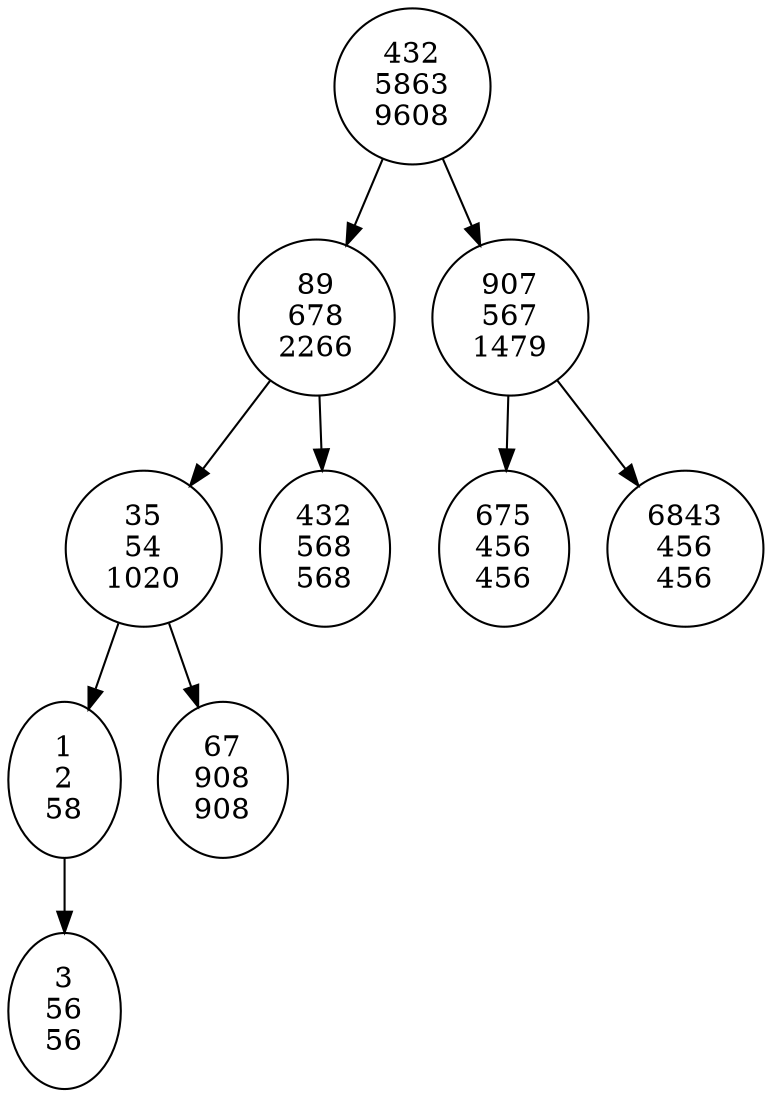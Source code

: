 digraph {
"432\n5863\n9608" -> "89\n678\n2266";
"89\n678\n2266" -> "35\n54\n1020";
"35\n54\n1020" -> "1\n2\n58";
"1\n2\n58" -> "3\n56\n56";
"35\n54\n1020" -> "67\n908\n908";
"89\n678\n2266" -> "432\n568\n568";
"432\n5863\n9608" -> "907\n567\n1479";
"907\n567\n1479" -> "675\n456\n456";
"907\n567\n1479" -> "6843\n456\n456";
}